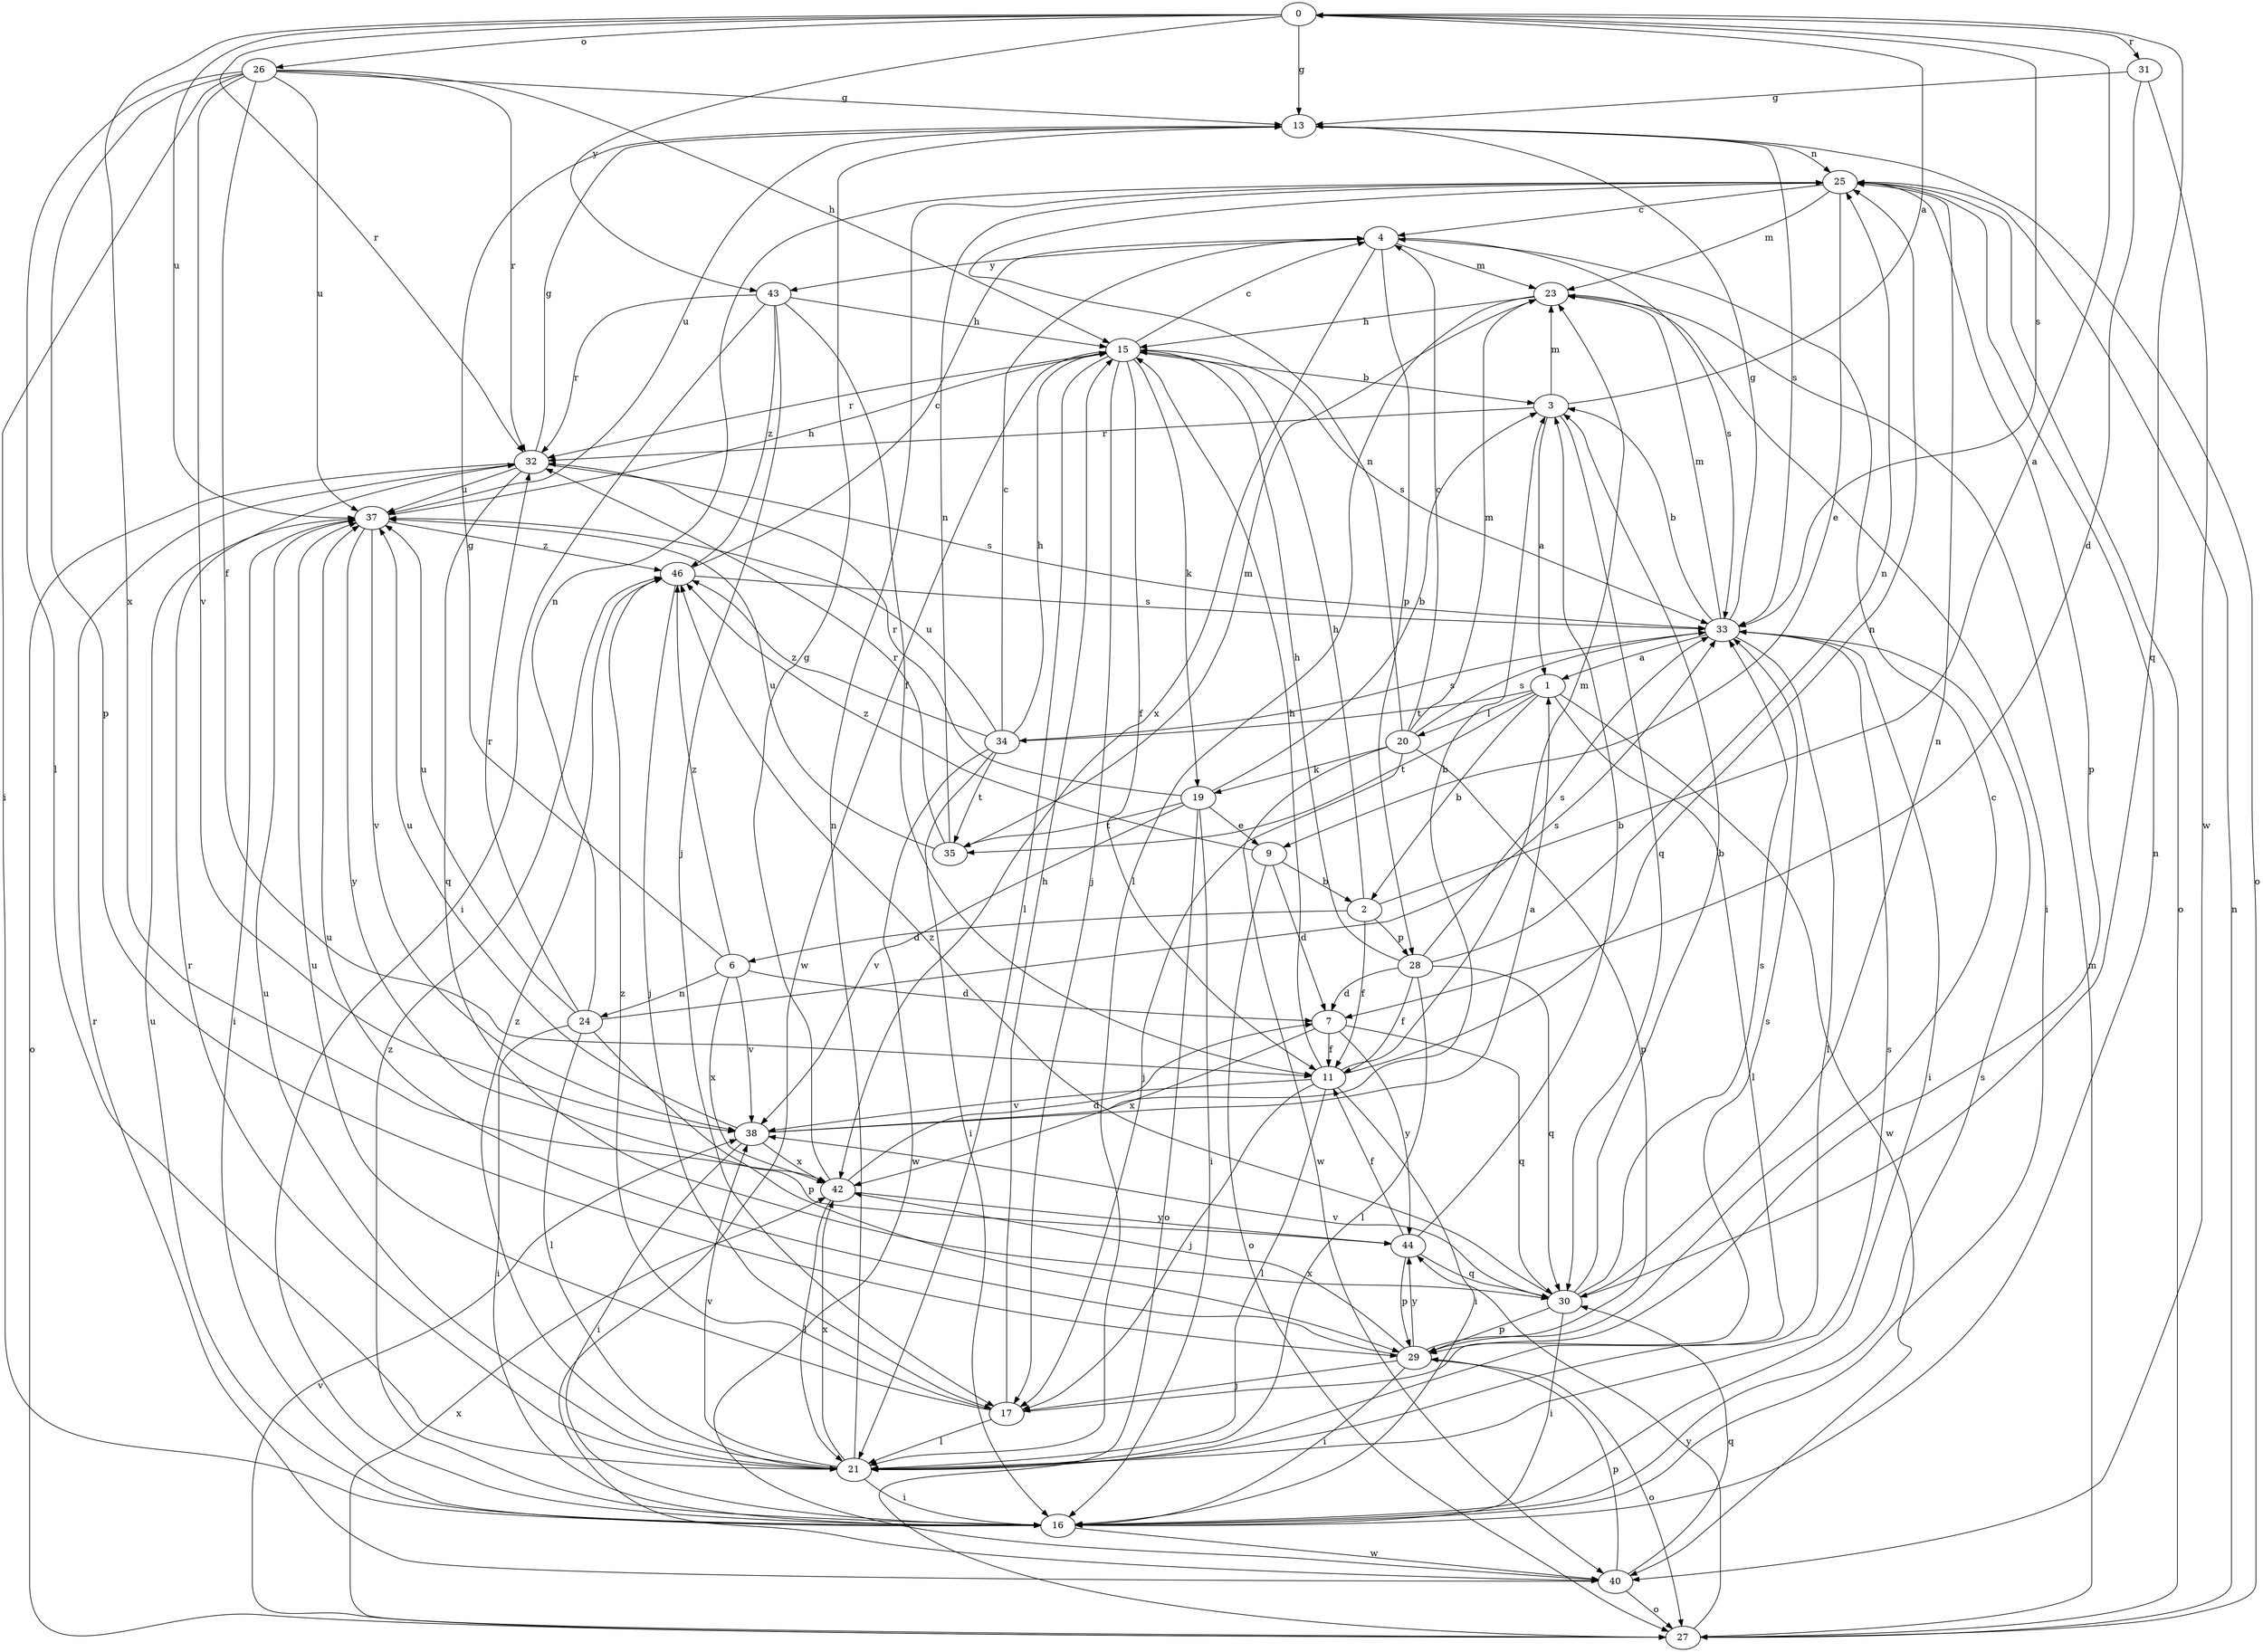 strict digraph  {
0;
1;
2;
3;
4;
6;
7;
9;
11;
13;
15;
16;
17;
19;
20;
21;
23;
24;
25;
26;
27;
28;
29;
30;
31;
32;
33;
34;
35;
37;
38;
40;
42;
43;
44;
46;
0 -> 13  [label=g];
0 -> 26  [label=o];
0 -> 30  [label=q];
0 -> 31  [label=r];
0 -> 32  [label=r];
0 -> 33  [label=s];
0 -> 37  [label=u];
0 -> 42  [label=x];
0 -> 43  [label=y];
1 -> 2  [label=b];
1 -> 20  [label=l];
1 -> 21  [label=l];
1 -> 34  [label=t];
1 -> 35  [label=t];
1 -> 40  [label=w];
2 -> 0  [label=a];
2 -> 6  [label=d];
2 -> 11  [label=f];
2 -> 15  [label=h];
2 -> 28  [label=p];
3 -> 0  [label=a];
3 -> 1  [label=a];
3 -> 23  [label=m];
3 -> 30  [label=q];
3 -> 32  [label=r];
4 -> 23  [label=m];
4 -> 28  [label=p];
4 -> 33  [label=s];
4 -> 42  [label=x];
4 -> 43  [label=y];
6 -> 7  [label=d];
6 -> 13  [label=g];
6 -> 24  [label=n];
6 -> 38  [label=v];
6 -> 42  [label=x];
6 -> 46  [label=z];
7 -> 11  [label=f];
7 -> 30  [label=q];
7 -> 42  [label=x];
7 -> 44  [label=y];
9 -> 2  [label=b];
9 -> 7  [label=d];
9 -> 27  [label=o];
9 -> 46  [label=z];
11 -> 15  [label=h];
11 -> 16  [label=i];
11 -> 17  [label=j];
11 -> 21  [label=l];
11 -> 23  [label=m];
11 -> 25  [label=n];
11 -> 38  [label=v];
13 -> 25  [label=n];
13 -> 27  [label=o];
13 -> 33  [label=s];
13 -> 37  [label=u];
15 -> 3  [label=b];
15 -> 4  [label=c];
15 -> 11  [label=f];
15 -> 17  [label=j];
15 -> 19  [label=k];
15 -> 21  [label=l];
15 -> 32  [label=r];
15 -> 33  [label=s];
15 -> 40  [label=w];
16 -> 25  [label=n];
16 -> 33  [label=s];
16 -> 37  [label=u];
16 -> 40  [label=w];
16 -> 46  [label=z];
17 -> 15  [label=h];
17 -> 21  [label=l];
17 -> 33  [label=s];
17 -> 37  [label=u];
17 -> 46  [label=z];
19 -> 3  [label=b];
19 -> 9  [label=e];
19 -> 16  [label=i];
19 -> 27  [label=o];
19 -> 32  [label=r];
19 -> 35  [label=t];
19 -> 38  [label=v];
20 -> 4  [label=c];
20 -> 17  [label=j];
20 -> 19  [label=k];
20 -> 23  [label=m];
20 -> 25  [label=n];
20 -> 29  [label=p];
20 -> 33  [label=s];
20 -> 40  [label=w];
21 -> 16  [label=i];
21 -> 25  [label=n];
21 -> 32  [label=r];
21 -> 33  [label=s];
21 -> 37  [label=u];
21 -> 38  [label=v];
21 -> 42  [label=x];
21 -> 46  [label=z];
23 -> 15  [label=h];
23 -> 16  [label=i];
23 -> 21  [label=l];
24 -> 16  [label=i];
24 -> 21  [label=l];
24 -> 25  [label=n];
24 -> 29  [label=p];
24 -> 32  [label=r];
24 -> 33  [label=s];
24 -> 37  [label=u];
25 -> 4  [label=c];
25 -> 9  [label=e];
25 -> 23  [label=m];
25 -> 27  [label=o];
25 -> 29  [label=p];
26 -> 11  [label=f];
26 -> 13  [label=g];
26 -> 15  [label=h];
26 -> 16  [label=i];
26 -> 21  [label=l];
26 -> 29  [label=p];
26 -> 32  [label=r];
26 -> 37  [label=u];
26 -> 38  [label=v];
27 -> 23  [label=m];
27 -> 25  [label=n];
27 -> 38  [label=v];
27 -> 42  [label=x];
27 -> 44  [label=y];
28 -> 7  [label=d];
28 -> 11  [label=f];
28 -> 15  [label=h];
28 -> 21  [label=l];
28 -> 25  [label=n];
28 -> 30  [label=q];
28 -> 33  [label=s];
29 -> 4  [label=c];
29 -> 16  [label=i];
29 -> 17  [label=j];
29 -> 27  [label=o];
29 -> 37  [label=u];
29 -> 42  [label=x];
29 -> 44  [label=y];
30 -> 3  [label=b];
30 -> 16  [label=i];
30 -> 25  [label=n];
30 -> 29  [label=p];
30 -> 33  [label=s];
30 -> 38  [label=v];
30 -> 46  [label=z];
31 -> 7  [label=d];
31 -> 13  [label=g];
31 -> 40  [label=w];
32 -> 13  [label=g];
32 -> 27  [label=o];
32 -> 30  [label=q];
32 -> 33  [label=s];
32 -> 37  [label=u];
33 -> 1  [label=a];
33 -> 3  [label=b];
33 -> 13  [label=g];
33 -> 16  [label=i];
33 -> 21  [label=l];
33 -> 23  [label=m];
34 -> 4  [label=c];
34 -> 15  [label=h];
34 -> 16  [label=i];
34 -> 33  [label=s];
34 -> 35  [label=t];
34 -> 37  [label=u];
34 -> 40  [label=w];
34 -> 46  [label=z];
35 -> 23  [label=m];
35 -> 25  [label=n];
35 -> 32  [label=r];
35 -> 37  [label=u];
37 -> 15  [label=h];
37 -> 16  [label=i];
37 -> 38  [label=v];
37 -> 44  [label=y];
37 -> 46  [label=z];
38 -> 1  [label=a];
38 -> 3  [label=b];
38 -> 16  [label=i];
38 -> 37  [label=u];
38 -> 42  [label=x];
40 -> 27  [label=o];
40 -> 29  [label=p];
40 -> 30  [label=q];
40 -> 32  [label=r];
42 -> 7  [label=d];
42 -> 13  [label=g];
42 -> 21  [label=l];
42 -> 44  [label=y];
43 -> 11  [label=f];
43 -> 15  [label=h];
43 -> 16  [label=i];
43 -> 17  [label=j];
43 -> 32  [label=r];
43 -> 46  [label=z];
44 -> 3  [label=b];
44 -> 11  [label=f];
44 -> 29  [label=p];
44 -> 30  [label=q];
46 -> 4  [label=c];
46 -> 17  [label=j];
46 -> 33  [label=s];
}
